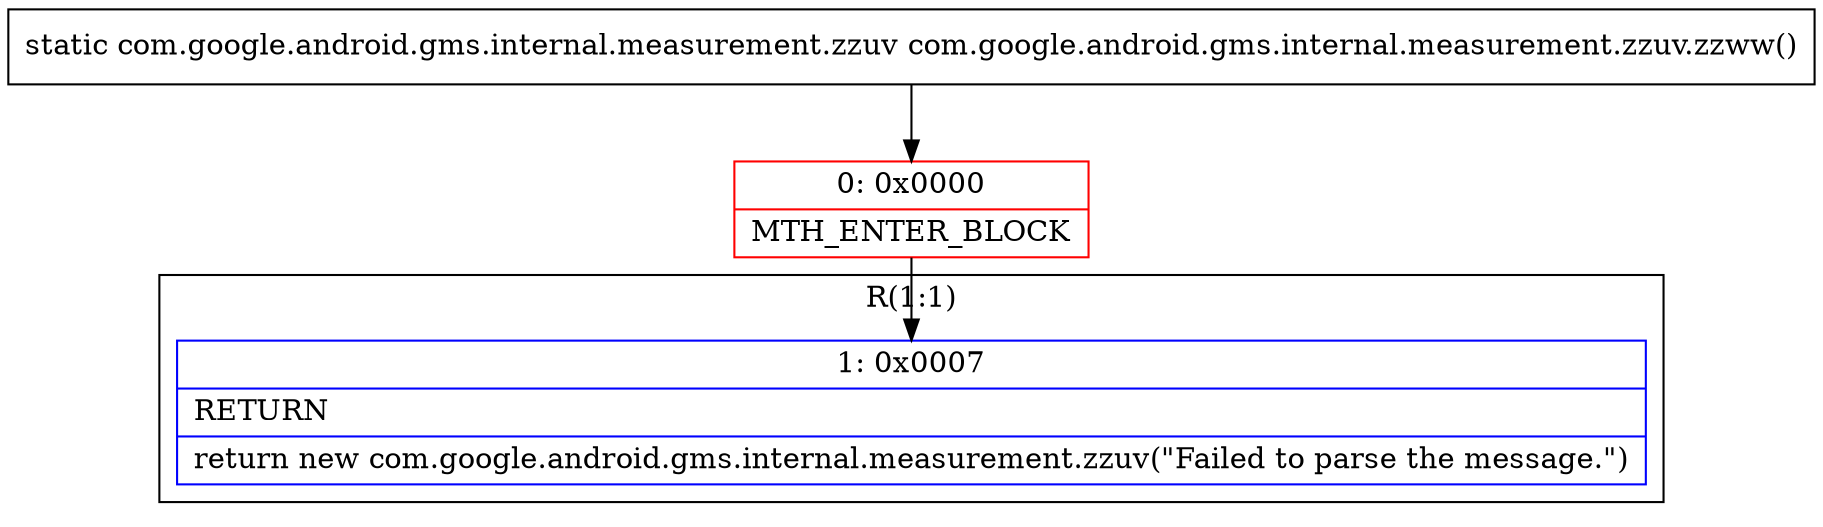 digraph "CFG forcom.google.android.gms.internal.measurement.zzuv.zzww()Lcom\/google\/android\/gms\/internal\/measurement\/zzuv;" {
subgraph cluster_Region_2123533792 {
label = "R(1:1)";
node [shape=record,color=blue];
Node_1 [shape=record,label="{1\:\ 0x0007|RETURN\l|return new com.google.android.gms.internal.measurement.zzuv(\"Failed to parse the message.\")\l}"];
}
Node_0 [shape=record,color=red,label="{0\:\ 0x0000|MTH_ENTER_BLOCK\l}"];
MethodNode[shape=record,label="{static com.google.android.gms.internal.measurement.zzuv com.google.android.gms.internal.measurement.zzuv.zzww() }"];
MethodNode -> Node_0;
Node_0 -> Node_1;
}

